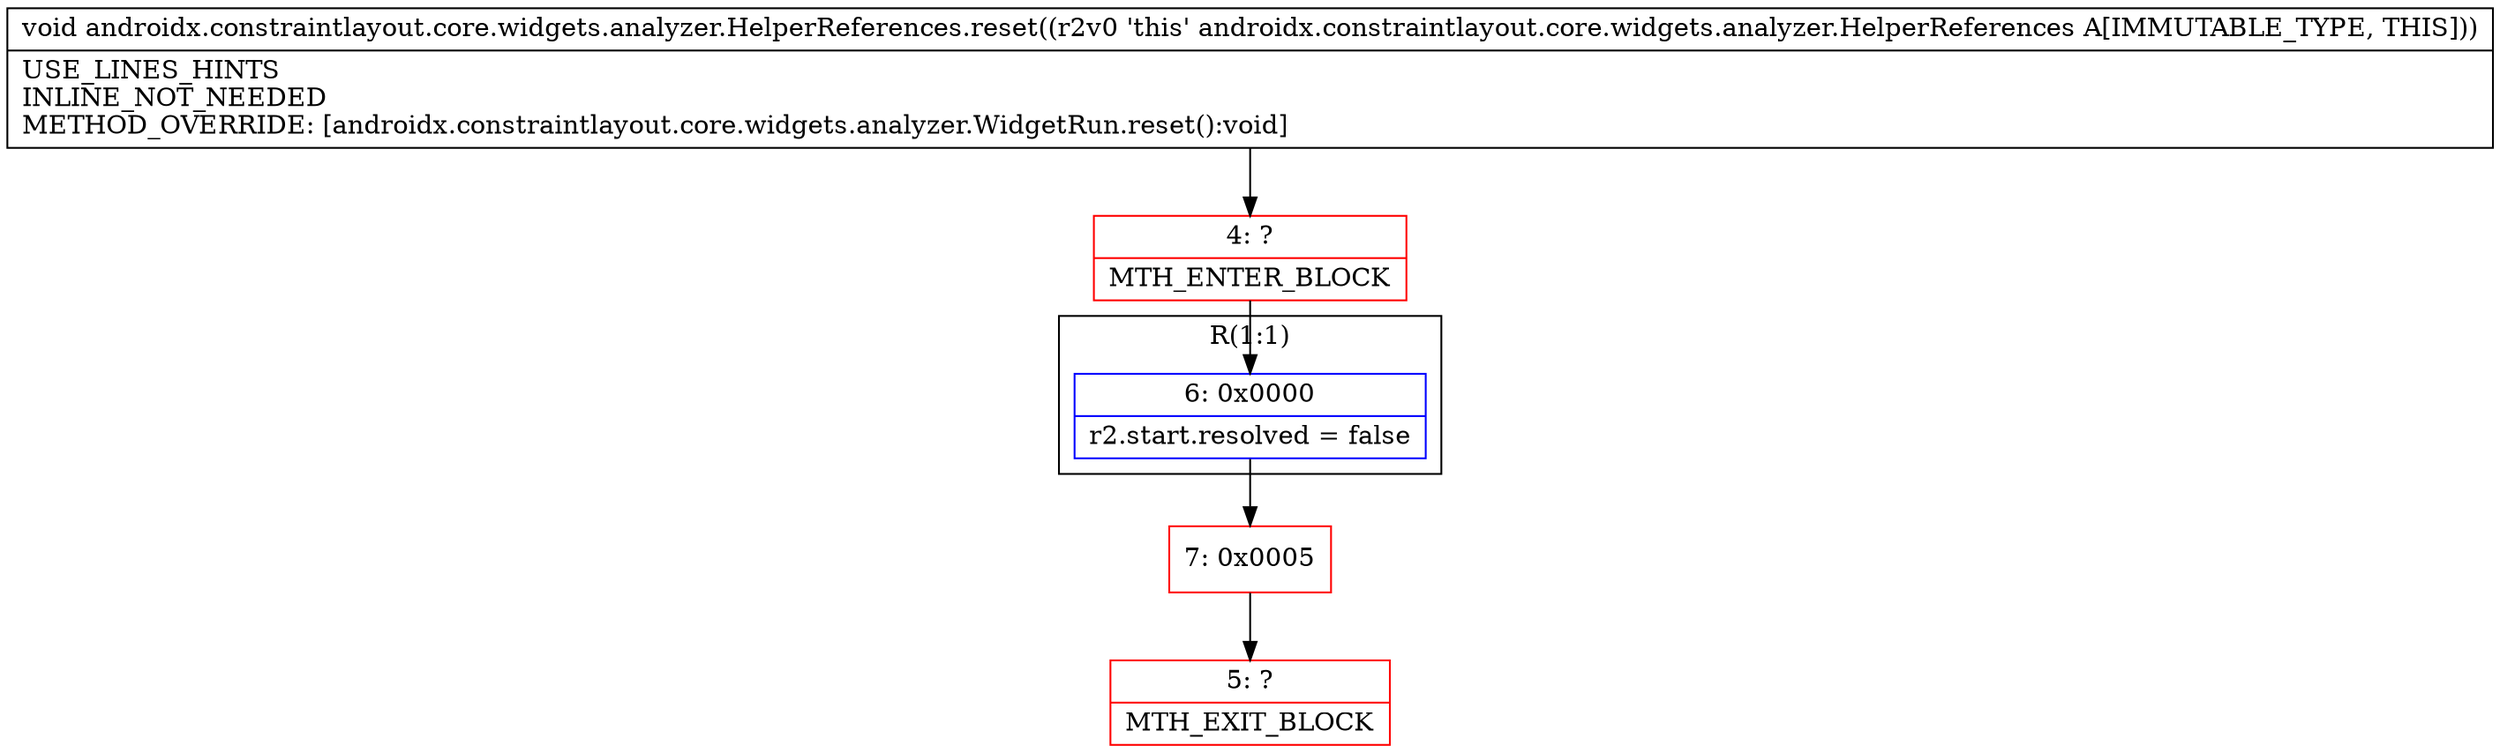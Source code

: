 digraph "CFG forandroidx.constraintlayout.core.widgets.analyzer.HelperReferences.reset()V" {
subgraph cluster_Region_601835838 {
label = "R(1:1)";
node [shape=record,color=blue];
Node_6 [shape=record,label="{6\:\ 0x0000|r2.start.resolved = false\l}"];
}
Node_4 [shape=record,color=red,label="{4\:\ ?|MTH_ENTER_BLOCK\l}"];
Node_7 [shape=record,color=red,label="{7\:\ 0x0005}"];
Node_5 [shape=record,color=red,label="{5\:\ ?|MTH_EXIT_BLOCK\l}"];
MethodNode[shape=record,label="{void androidx.constraintlayout.core.widgets.analyzer.HelperReferences.reset((r2v0 'this' androidx.constraintlayout.core.widgets.analyzer.HelperReferences A[IMMUTABLE_TYPE, THIS]))  | USE_LINES_HINTS\lINLINE_NOT_NEEDED\lMETHOD_OVERRIDE: [androidx.constraintlayout.core.widgets.analyzer.WidgetRun.reset():void]\l}"];
MethodNode -> Node_4;Node_6 -> Node_7;
Node_4 -> Node_6;
Node_7 -> Node_5;
}

